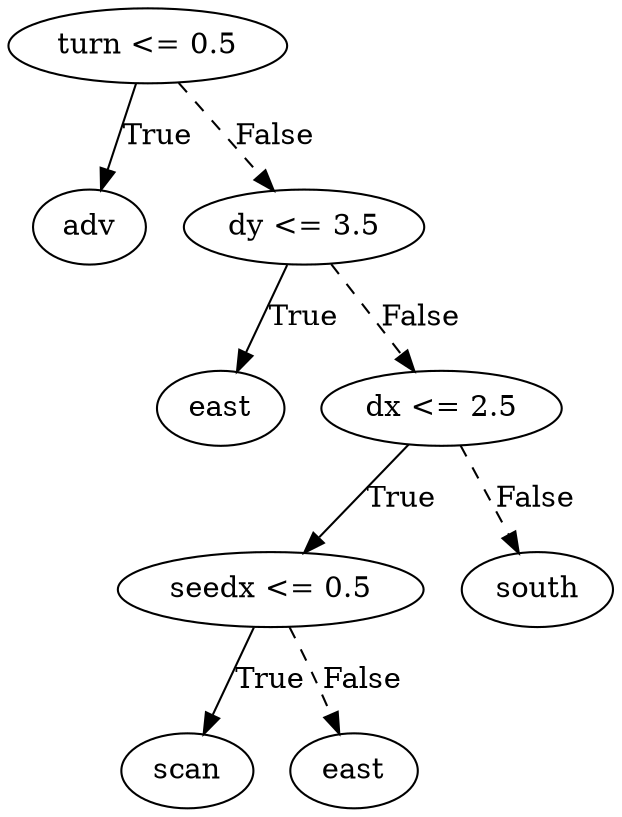 digraph {
0 [label="turn <= 0.5"];
1 [label="adv"];
0 -> 1 [label="True"];
2 [label="dy <= 3.5"];
3 [label="east"];
2 -> 3 [label="True"];
4 [label="dx <= 2.5"];
5 [label="seedx <= 0.5"];
6 [label="scan"];
5 -> 6 [label="True"];
7 [label="east"];
5 -> 7 [style="dashed", label="False"];
4 -> 5 [label="True"];
8 [label="south"];
4 -> 8 [style="dashed", label="False"];
2 -> 4 [style="dashed", label="False"];
0 -> 2 [style="dashed", label="False"];

}